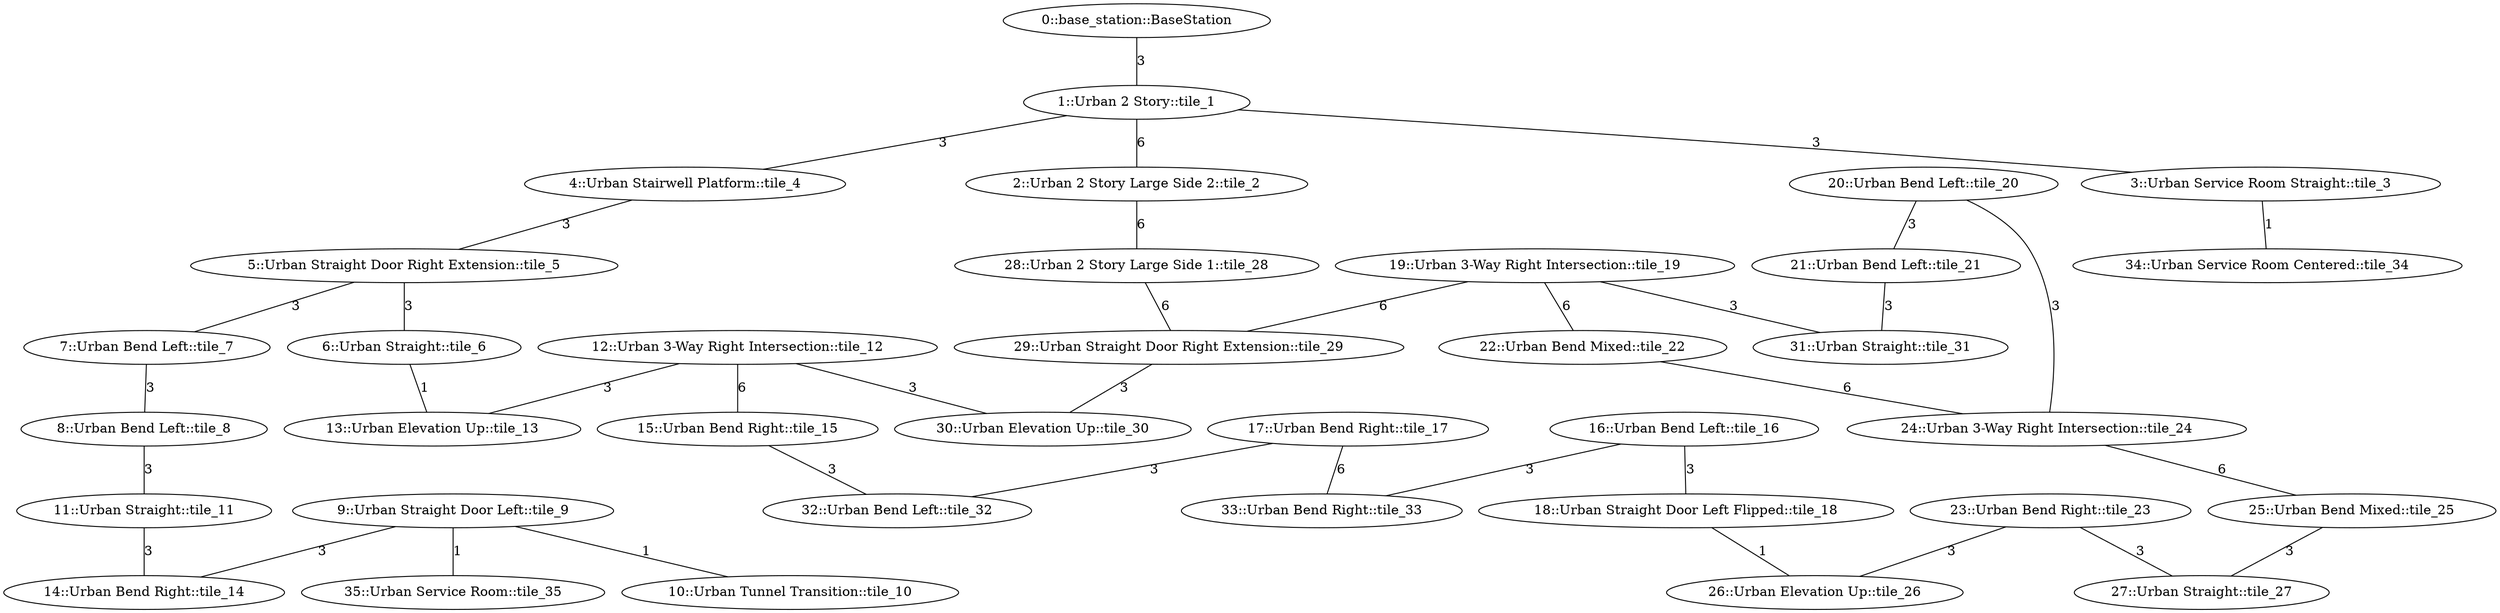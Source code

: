/* Visibility graph generated by dot_generator */

graph {
  /* ==== Vertices ==== */

  /* Base station / Staging area */
  0   [label="0::base_station::BaseStation"];

  1   [label="1::Urban 2 Story::tile_1"];
  2   [label="2::Urban 2 Story Large Side 2::tile_2"];
  3   [label="3::Urban Service Room Straight::tile_3"];
  4   [label="4::Urban Stairwell Platform::tile_4"];
  5   [label="5::Urban Straight Door Right Extension::tile_5"];
  6   [label="6::Urban Straight::tile_6"];
  7   [label="7::Urban Bend Left::tile_7"];
  8   [label="8::Urban Bend Left::tile_8"];
  9   [label="9::Urban Straight Door Left::tile_9"];
  10  [label="10::Urban Tunnel Transition::tile_10"];
  11  [label="11::Urban Straight::tile_11"];
  12  [label="12::Urban 3-Way Right Intersection::tile_12"];
  13  [label="13::Urban Elevation Up::tile_13"];
  14  [label="14::Urban Bend Right::tile_14"];
  15  [label="15::Urban Bend Right::tile_15"];
  16  [label="16::Urban Bend Left::tile_16"];
  17  [label="17::Urban Bend Right::tile_17"];
  18  [label="18::Urban Straight Door Left Flipped::tile_18"];
  19  [label="19::Urban 3-Way Right Intersection::tile_19"];
  20  [label="20::Urban Bend Left::tile_20"];
  21  [label="21::Urban Bend Left::tile_21"];
  22  [label="22::Urban Bend Mixed::tile_22"];
  23  [label="23::Urban Bend Right::tile_23"];
  24  [label="24::Urban 3-Way Right Intersection::tile_24"];
  25  [label="25::Urban Bend Mixed::tile_25"];
  26  [label="26::Urban Elevation Up::tile_26"];
  27  [label="27::Urban Straight::tile_27"];
  28  [label="28::Urban 2 Story Large Side 1::tile_28"];
  29  [label="29::Urban Straight Door Right Extension::tile_29"];
  30  [label="30::Urban Elevation Up::tile_30"];
  31  [label="31::Urban Straight::tile_31"];
  32  [label="32::Urban Bend Left::tile_32"];
  33  [label="33::Urban Bend Right::tile_33"];
  34  [label="34::Urban Service Room Centered::tile_34"];
  35  [label="35::Urban Service Room::tile_35"];

  /* ==== Edges ==== */

  0  -- 1   [label=3];
  1  -- 2   [label=6];
  1  -- 3   [label=3];
  1  -- 4   [label=3];
  2  -- 28  [label=6];
  3  -- 34  [label=1];
  4  -- 5   [label=3];
  5  -- 6   [label=3];
  5  -- 7   [label=3];
  6  -- 13  [label=1];
  7  -- 8   [label=3];
  8  -- 11  [label=3];
  9  -- 10  [label=1];
  9  -- 14  [label=3];
  9  -- 35  [label=1];
  11 -- 14  [label=3];
  12 -- 13  [label=3];
  12 -- 15  [label=6];
  12 -- 30  [label=3];
  15 -- 32  [label=3];
  16 -- 18  [label=3];
  16 -- 33  [label=3];
  17 -- 32  [label=3];
  17 -- 33  [label=6];
  18 -- 26  [label=1];
  19 -- 22  [label=6];
  19 -- 29  [label=6];
  19 -- 31  [label=3];
  20 -- 21  [label=3];
  20 -- 24  [label=3];
  21 -- 31  [label=3];
  22 -- 24  [label=6];
  23 -- 26  [label=3];
  23 -- 27  [label=3];
  24 -- 25  [label=6];
  25 -- 27  [label=3];
  28 -- 29  [label=6];
  29 -- 30  [label=3];
}
